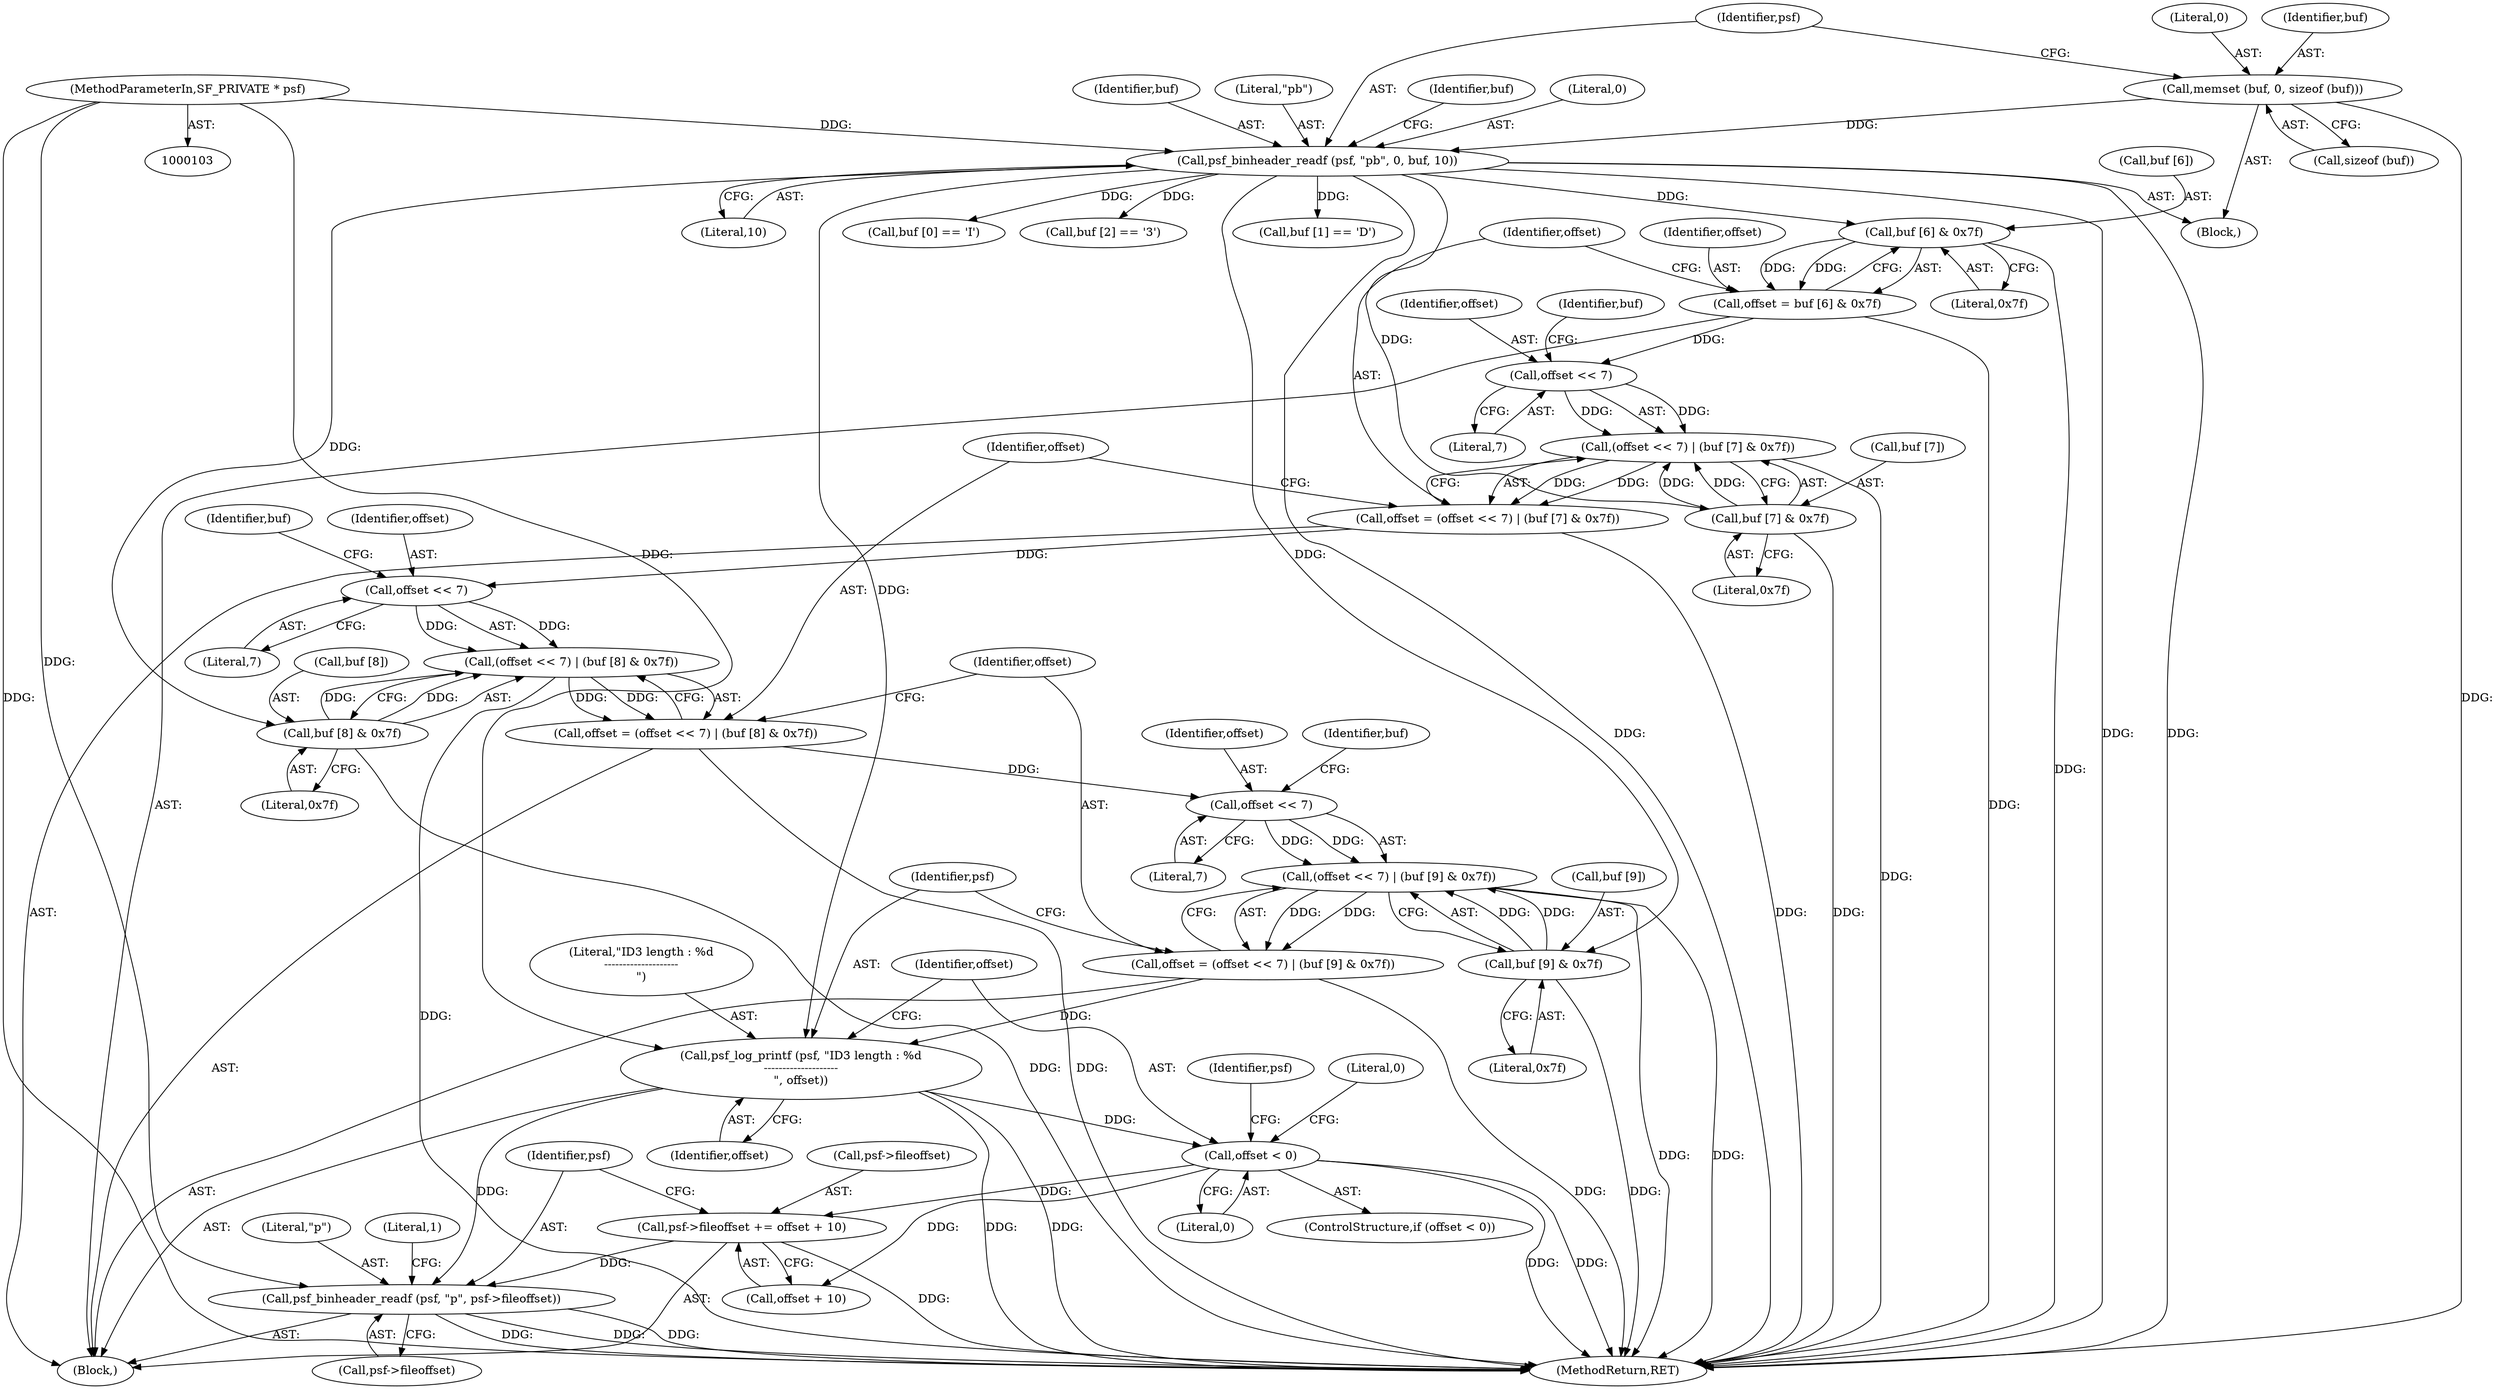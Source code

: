 digraph "1_libsndfile_f457b7b5ecfe91697ed01cfc825772c4d8de1236@API" {
"1000195" [label="(Call,psf_binheader_readf (psf, \"p\", psf->fileoffset))"];
"1000178" [label="(Call,psf_log_printf (psf, \"ID3 length : %d\n--------------------\n\", offset))"];
"1000112" [label="(Call,psf_binheader_readf (psf, \"pb\", 0, buf, 10))"];
"1000104" [label="(MethodParameterIn,SF_PRIVATE * psf)"];
"1000107" [label="(Call,memset (buf, 0, sizeof (buf)))"];
"1000167" [label="(Call,offset = (offset << 7) | (buf [9] & 0x7f))"];
"1000169" [label="(Call,(offset << 7) | (buf [9] & 0x7f))"];
"1000170" [label="(Call,offset << 7)"];
"1000156" [label="(Call,offset = (offset << 7) | (buf [8] & 0x7f))"];
"1000158" [label="(Call,(offset << 7) | (buf [8] & 0x7f))"];
"1000159" [label="(Call,offset << 7)"];
"1000145" [label="(Call,offset = (offset << 7) | (buf [7] & 0x7f))"];
"1000147" [label="(Call,(offset << 7) | (buf [7] & 0x7f))"];
"1000148" [label="(Call,offset << 7)"];
"1000138" [label="(Call,offset = buf [6] & 0x7f)"];
"1000140" [label="(Call,buf [6] & 0x7f)"];
"1000151" [label="(Call,buf [7] & 0x7f)"];
"1000162" [label="(Call,buf [8] & 0x7f)"];
"1000173" [label="(Call,buf [9] & 0x7f)"];
"1000188" [label="(Call,psf->fileoffset += offset + 10)"];
"1000183" [label="(Call,offset < 0)"];
"1000108" [label="(Identifier,buf)"];
"1000116" [label="(Identifier,buf)"];
"1000189" [label="(Call,psf->fileoffset)"];
"1000184" [label="(Identifier,offset)"];
"1000109" [label="(Literal,0)"];
"1000117" [label="(Literal,10)"];
"1000138" [label="(Call,offset = buf [6] & 0x7f)"];
"1000170" [label="(Call,offset << 7)"];
"1000145" [label="(Call,offset = (offset << 7) | (buf [7] & 0x7f))"];
"1000179" [label="(Identifier,psf)"];
"1000163" [label="(Call,buf [8])"];
"1000182" [label="(ControlStructure,if (offset < 0))"];
"1000151" [label="(Call,buf [7] & 0x7f)"];
"1000114" [label="(Literal,\"pb\")"];
"1000197" [label="(Literal,\"p\")"];
"1000157" [label="(Identifier,offset)"];
"1000136" [label="(Block,)"];
"1000167" [label="(Call,offset = (offset << 7) | (buf [9] & 0x7f))"];
"1000120" [label="(Call,buf [0] == 'I')"];
"1000115" [label="(Literal,0)"];
"1000180" [label="(Literal,\"ID3 length : %d\n--------------------\n\")"];
"1000110" [label="(Call,sizeof (buf))"];
"1000196" [label="(Identifier,psf)"];
"1000144" [label="(Literal,0x7f)"];
"1000166" [label="(Literal,0x7f)"];
"1000205" [label="(MethodReturn,RET)"];
"1000174" [label="(Call,buf [9])"];
"1000178" [label="(Call,psf_log_printf (psf, \"ID3 length : %d\n--------------------\n\", offset))"];
"1000113" [label="(Identifier,psf)"];
"1000139" [label="(Identifier,offset)"];
"1000141" [label="(Call,buf [6])"];
"1000155" [label="(Literal,0x7f)"];
"1000173" [label="(Call,buf [9] & 0x7f)"];
"1000190" [label="(Identifier,psf)"];
"1000147" [label="(Call,(offset << 7) | (buf [7] & 0x7f))"];
"1000168" [label="(Identifier,offset)"];
"1000156" [label="(Call,offset = (offset << 7) | (buf [8] & 0x7f))"];
"1000131" [label="(Call,buf [2] == '3')"];
"1000150" [label="(Literal,7)"];
"1000152" [label="(Call,buf [7])"];
"1000187" [label="(Literal,0)"];
"1000112" [label="(Call,psf_binheader_readf (psf, \"pb\", 0, buf, 10))"];
"1000159" [label="(Call,offset << 7)"];
"1000149" [label="(Identifier,offset)"];
"1000175" [label="(Identifier,buf)"];
"1000198" [label="(Call,psf->fileoffset)"];
"1000172" [label="(Literal,7)"];
"1000161" [label="(Literal,7)"];
"1000183" [label="(Call,offset < 0)"];
"1000195" [label="(Call,psf_binheader_readf (psf, \"p\", psf->fileoffset))"];
"1000158" [label="(Call,(offset << 7) | (buf [8] & 0x7f))"];
"1000192" [label="(Call,offset + 10)"];
"1000107" [label="(Call,memset (buf, 0, sizeof (buf)))"];
"1000185" [label="(Literal,0)"];
"1000181" [label="(Identifier,offset)"];
"1000177" [label="(Literal,0x7f)"];
"1000148" [label="(Call,offset << 7)"];
"1000202" [label="(Literal,1)"];
"1000122" [label="(Identifier,buf)"];
"1000162" [label="(Call,buf [8] & 0x7f)"];
"1000169" [label="(Call,(offset << 7) | (buf [9] & 0x7f))"];
"1000171" [label="(Identifier,offset)"];
"1000160" [label="(Identifier,offset)"];
"1000164" [label="(Identifier,buf)"];
"1000126" [label="(Call,buf [1] == 'D')"];
"1000104" [label="(MethodParameterIn,SF_PRIVATE * psf)"];
"1000146" [label="(Identifier,offset)"];
"1000153" [label="(Identifier,buf)"];
"1000105" [label="(Block,)"];
"1000140" [label="(Call,buf [6] & 0x7f)"];
"1000188" [label="(Call,psf->fileoffset += offset + 10)"];
"1000195" -> "1000136"  [label="AST: "];
"1000195" -> "1000198"  [label="CFG: "];
"1000196" -> "1000195"  [label="AST: "];
"1000197" -> "1000195"  [label="AST: "];
"1000198" -> "1000195"  [label="AST: "];
"1000202" -> "1000195"  [label="CFG: "];
"1000195" -> "1000205"  [label="DDG: "];
"1000195" -> "1000205"  [label="DDG: "];
"1000195" -> "1000205"  [label="DDG: "];
"1000178" -> "1000195"  [label="DDG: "];
"1000104" -> "1000195"  [label="DDG: "];
"1000188" -> "1000195"  [label="DDG: "];
"1000178" -> "1000136"  [label="AST: "];
"1000178" -> "1000181"  [label="CFG: "];
"1000179" -> "1000178"  [label="AST: "];
"1000180" -> "1000178"  [label="AST: "];
"1000181" -> "1000178"  [label="AST: "];
"1000184" -> "1000178"  [label="CFG: "];
"1000178" -> "1000205"  [label="DDG: "];
"1000178" -> "1000205"  [label="DDG: "];
"1000112" -> "1000178"  [label="DDG: "];
"1000104" -> "1000178"  [label="DDG: "];
"1000167" -> "1000178"  [label="DDG: "];
"1000178" -> "1000183"  [label="DDG: "];
"1000112" -> "1000105"  [label="AST: "];
"1000112" -> "1000117"  [label="CFG: "];
"1000113" -> "1000112"  [label="AST: "];
"1000114" -> "1000112"  [label="AST: "];
"1000115" -> "1000112"  [label="AST: "];
"1000116" -> "1000112"  [label="AST: "];
"1000117" -> "1000112"  [label="AST: "];
"1000122" -> "1000112"  [label="CFG: "];
"1000112" -> "1000205"  [label="DDG: "];
"1000112" -> "1000205"  [label="DDG: "];
"1000112" -> "1000205"  [label="DDG: "];
"1000104" -> "1000112"  [label="DDG: "];
"1000107" -> "1000112"  [label="DDG: "];
"1000112" -> "1000120"  [label="DDG: "];
"1000112" -> "1000126"  [label="DDG: "];
"1000112" -> "1000131"  [label="DDG: "];
"1000112" -> "1000140"  [label="DDG: "];
"1000112" -> "1000151"  [label="DDG: "];
"1000112" -> "1000162"  [label="DDG: "];
"1000112" -> "1000173"  [label="DDG: "];
"1000104" -> "1000103"  [label="AST: "];
"1000104" -> "1000205"  [label="DDG: "];
"1000107" -> "1000105"  [label="AST: "];
"1000107" -> "1000110"  [label="CFG: "];
"1000108" -> "1000107"  [label="AST: "];
"1000109" -> "1000107"  [label="AST: "];
"1000110" -> "1000107"  [label="AST: "];
"1000113" -> "1000107"  [label="CFG: "];
"1000107" -> "1000205"  [label="DDG: "];
"1000167" -> "1000136"  [label="AST: "];
"1000167" -> "1000169"  [label="CFG: "];
"1000168" -> "1000167"  [label="AST: "];
"1000169" -> "1000167"  [label="AST: "];
"1000179" -> "1000167"  [label="CFG: "];
"1000167" -> "1000205"  [label="DDG: "];
"1000169" -> "1000167"  [label="DDG: "];
"1000169" -> "1000167"  [label="DDG: "];
"1000169" -> "1000173"  [label="CFG: "];
"1000170" -> "1000169"  [label="AST: "];
"1000173" -> "1000169"  [label="AST: "];
"1000169" -> "1000205"  [label="DDG: "];
"1000169" -> "1000205"  [label="DDG: "];
"1000170" -> "1000169"  [label="DDG: "];
"1000170" -> "1000169"  [label="DDG: "];
"1000173" -> "1000169"  [label="DDG: "];
"1000173" -> "1000169"  [label="DDG: "];
"1000170" -> "1000172"  [label="CFG: "];
"1000171" -> "1000170"  [label="AST: "];
"1000172" -> "1000170"  [label="AST: "];
"1000175" -> "1000170"  [label="CFG: "];
"1000156" -> "1000170"  [label="DDG: "];
"1000156" -> "1000136"  [label="AST: "];
"1000156" -> "1000158"  [label="CFG: "];
"1000157" -> "1000156"  [label="AST: "];
"1000158" -> "1000156"  [label="AST: "];
"1000168" -> "1000156"  [label="CFG: "];
"1000156" -> "1000205"  [label="DDG: "];
"1000158" -> "1000156"  [label="DDG: "];
"1000158" -> "1000156"  [label="DDG: "];
"1000158" -> "1000162"  [label="CFG: "];
"1000159" -> "1000158"  [label="AST: "];
"1000162" -> "1000158"  [label="AST: "];
"1000158" -> "1000205"  [label="DDG: "];
"1000159" -> "1000158"  [label="DDG: "];
"1000159" -> "1000158"  [label="DDG: "];
"1000162" -> "1000158"  [label="DDG: "];
"1000162" -> "1000158"  [label="DDG: "];
"1000159" -> "1000161"  [label="CFG: "];
"1000160" -> "1000159"  [label="AST: "];
"1000161" -> "1000159"  [label="AST: "];
"1000164" -> "1000159"  [label="CFG: "];
"1000145" -> "1000159"  [label="DDG: "];
"1000145" -> "1000136"  [label="AST: "];
"1000145" -> "1000147"  [label="CFG: "];
"1000146" -> "1000145"  [label="AST: "];
"1000147" -> "1000145"  [label="AST: "];
"1000157" -> "1000145"  [label="CFG: "];
"1000145" -> "1000205"  [label="DDG: "];
"1000147" -> "1000145"  [label="DDG: "];
"1000147" -> "1000145"  [label="DDG: "];
"1000147" -> "1000151"  [label="CFG: "];
"1000148" -> "1000147"  [label="AST: "];
"1000151" -> "1000147"  [label="AST: "];
"1000147" -> "1000205"  [label="DDG: "];
"1000148" -> "1000147"  [label="DDG: "];
"1000148" -> "1000147"  [label="DDG: "];
"1000151" -> "1000147"  [label="DDG: "];
"1000151" -> "1000147"  [label="DDG: "];
"1000148" -> "1000150"  [label="CFG: "];
"1000149" -> "1000148"  [label="AST: "];
"1000150" -> "1000148"  [label="AST: "];
"1000153" -> "1000148"  [label="CFG: "];
"1000138" -> "1000148"  [label="DDG: "];
"1000138" -> "1000136"  [label="AST: "];
"1000138" -> "1000140"  [label="CFG: "];
"1000139" -> "1000138"  [label="AST: "];
"1000140" -> "1000138"  [label="AST: "];
"1000146" -> "1000138"  [label="CFG: "];
"1000138" -> "1000205"  [label="DDG: "];
"1000140" -> "1000138"  [label="DDG: "];
"1000140" -> "1000138"  [label="DDG: "];
"1000140" -> "1000144"  [label="CFG: "];
"1000141" -> "1000140"  [label="AST: "];
"1000144" -> "1000140"  [label="AST: "];
"1000140" -> "1000205"  [label="DDG: "];
"1000151" -> "1000155"  [label="CFG: "];
"1000152" -> "1000151"  [label="AST: "];
"1000155" -> "1000151"  [label="AST: "];
"1000151" -> "1000205"  [label="DDG: "];
"1000162" -> "1000166"  [label="CFG: "];
"1000163" -> "1000162"  [label="AST: "];
"1000166" -> "1000162"  [label="AST: "];
"1000162" -> "1000205"  [label="DDG: "];
"1000173" -> "1000177"  [label="CFG: "];
"1000174" -> "1000173"  [label="AST: "];
"1000177" -> "1000173"  [label="AST: "];
"1000173" -> "1000205"  [label="DDG: "];
"1000188" -> "1000136"  [label="AST: "];
"1000188" -> "1000192"  [label="CFG: "];
"1000189" -> "1000188"  [label="AST: "];
"1000192" -> "1000188"  [label="AST: "];
"1000196" -> "1000188"  [label="CFG: "];
"1000188" -> "1000205"  [label="DDG: "];
"1000183" -> "1000188"  [label="DDG: "];
"1000183" -> "1000182"  [label="AST: "];
"1000183" -> "1000185"  [label="CFG: "];
"1000184" -> "1000183"  [label="AST: "];
"1000185" -> "1000183"  [label="AST: "];
"1000187" -> "1000183"  [label="CFG: "];
"1000190" -> "1000183"  [label="CFG: "];
"1000183" -> "1000205"  [label="DDG: "];
"1000183" -> "1000205"  [label="DDG: "];
"1000183" -> "1000192"  [label="DDG: "];
}
